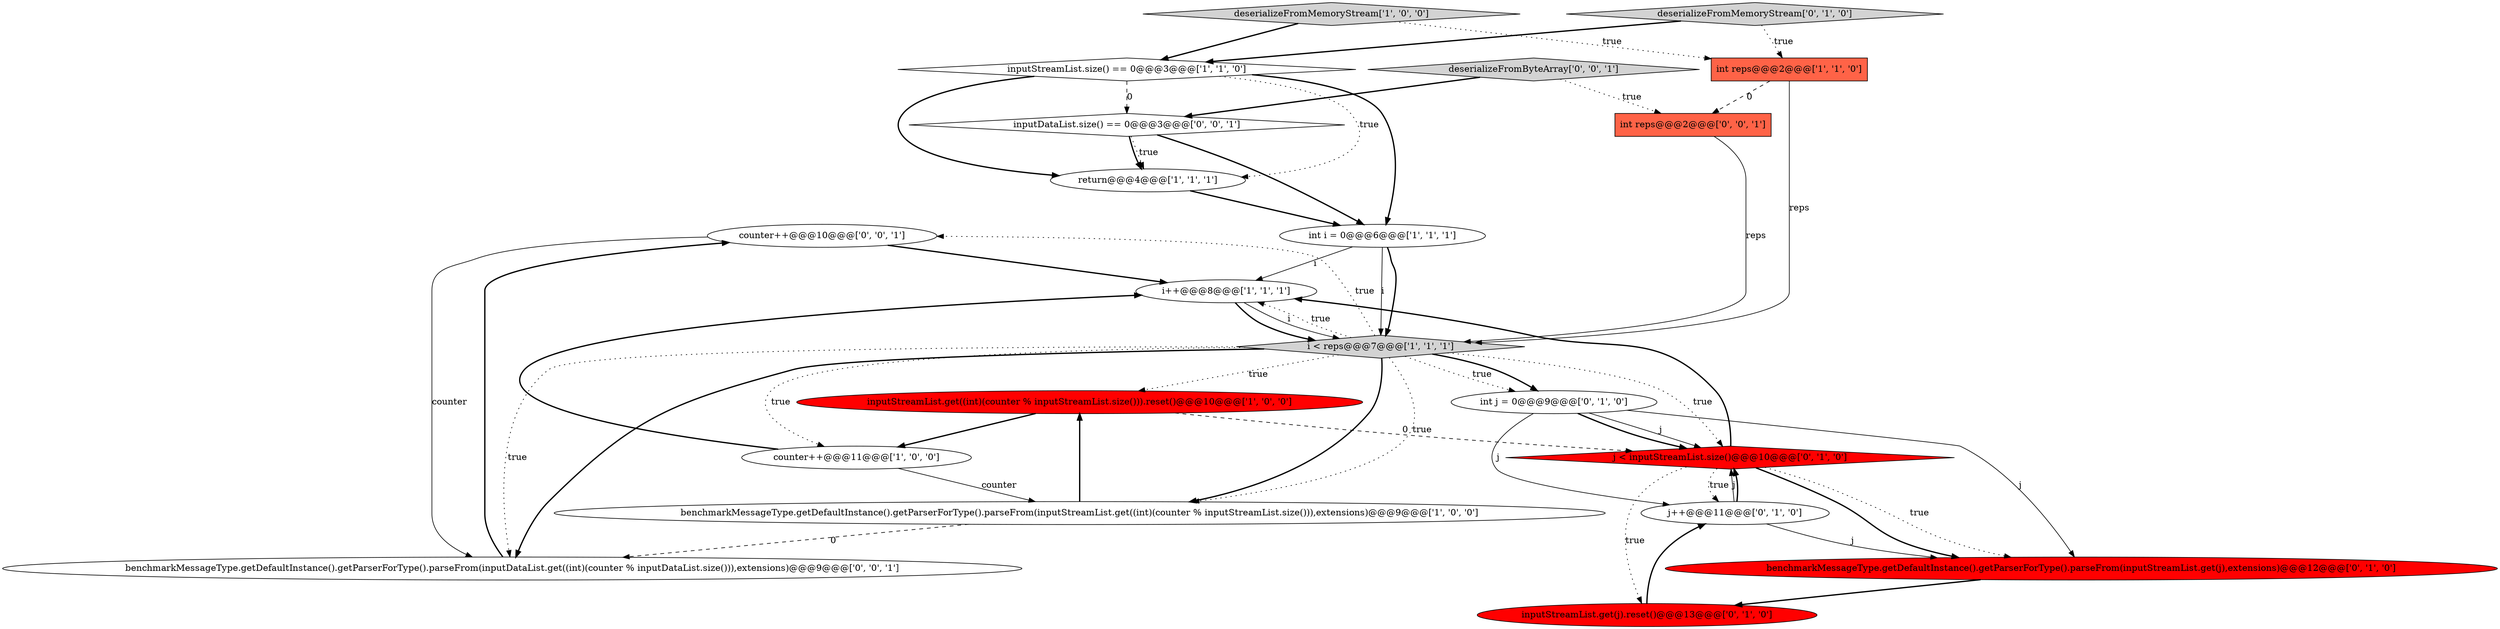 digraph {
18 [style = filled, label = "counter++@@@10@@@['0', '0', '1']", fillcolor = white, shape = ellipse image = "AAA0AAABBB3BBB"];
3 [style = filled, label = "deserializeFromMemoryStream['1', '0', '0']", fillcolor = lightgray, shape = diamond image = "AAA0AAABBB1BBB"];
13 [style = filled, label = "deserializeFromMemoryStream['0', '1', '0']", fillcolor = lightgray, shape = diamond image = "AAA0AAABBB2BBB"];
0 [style = filled, label = "int i = 0@@@6@@@['1', '1', '1']", fillcolor = white, shape = ellipse image = "AAA0AAABBB1BBB"];
19 [style = filled, label = "inputDataList.size() == 0@@@3@@@['0', '0', '1']", fillcolor = white, shape = diamond image = "AAA0AAABBB3BBB"];
5 [style = filled, label = "inputStreamList.get((int)(counter % inputStreamList.size())).reset()@@@10@@@['1', '0', '0']", fillcolor = red, shape = ellipse image = "AAA1AAABBB1BBB"];
4 [style = filled, label = "i++@@@8@@@['1', '1', '1']", fillcolor = white, shape = ellipse image = "AAA0AAABBB1BBB"];
7 [style = filled, label = "benchmarkMessageType.getDefaultInstance().getParserForType().parseFrom(inputStreamList.get((int)(counter % inputStreamList.size())),extensions)@@@9@@@['1', '0', '0']", fillcolor = white, shape = ellipse image = "AAA0AAABBB1BBB"];
16 [style = filled, label = "int reps@@@2@@@['0', '0', '1']", fillcolor = tomato, shape = box image = "AAA0AAABBB3BBB"];
14 [style = filled, label = "inputStreamList.get(j).reset()@@@13@@@['0', '1', '0']", fillcolor = red, shape = ellipse image = "AAA1AAABBB2BBB"];
9 [style = filled, label = "i < reps@@@7@@@['1', '1', '1']", fillcolor = lightgray, shape = diamond image = "AAA0AAABBB1BBB"];
6 [style = filled, label = "return@@@4@@@['1', '1', '1']", fillcolor = white, shape = ellipse image = "AAA0AAABBB1BBB"];
1 [style = filled, label = "counter++@@@11@@@['1', '0', '0']", fillcolor = white, shape = ellipse image = "AAA0AAABBB1BBB"];
20 [style = filled, label = "deserializeFromByteArray['0', '0', '1']", fillcolor = lightgray, shape = diamond image = "AAA0AAABBB3BBB"];
2 [style = filled, label = "int reps@@@2@@@['1', '1', '0']", fillcolor = tomato, shape = box image = "AAA0AAABBB1BBB"];
12 [style = filled, label = "j < inputStreamList.size()@@@10@@@['0', '1', '0']", fillcolor = red, shape = diamond image = "AAA1AAABBB2BBB"];
8 [style = filled, label = "inputStreamList.size() == 0@@@3@@@['1', '1', '0']", fillcolor = white, shape = diamond image = "AAA0AAABBB1BBB"];
17 [style = filled, label = "benchmarkMessageType.getDefaultInstance().getParserForType().parseFrom(inputDataList.get((int)(counter % inputDataList.size())),extensions)@@@9@@@['0', '0', '1']", fillcolor = white, shape = ellipse image = "AAA0AAABBB3BBB"];
15 [style = filled, label = "benchmarkMessageType.getDefaultInstance().getParserForType().parseFrom(inputStreamList.get(j),extensions)@@@12@@@['0', '1', '0']", fillcolor = red, shape = ellipse image = "AAA1AAABBB2BBB"];
11 [style = filled, label = "int j = 0@@@9@@@['0', '1', '0']", fillcolor = white, shape = ellipse image = "AAA0AAABBB2BBB"];
10 [style = filled, label = "j++@@@11@@@['0', '1', '0']", fillcolor = white, shape = ellipse image = "AAA0AAABBB2BBB"];
0->9 [style = solid, label="i"];
4->9 [style = bold, label=""];
4->9 [style = solid, label="i"];
8->19 [style = dashed, label="0"];
1->4 [style = bold, label=""];
9->12 [style = dotted, label="true"];
0->9 [style = bold, label=""];
5->12 [style = dashed, label="0"];
9->11 [style = bold, label=""];
15->14 [style = bold, label=""];
7->17 [style = dashed, label="0"];
10->15 [style = solid, label="j"];
10->12 [style = solid, label="j"];
9->11 [style = dotted, label="true"];
9->17 [style = dotted, label="true"];
18->17 [style = solid, label="counter"];
2->9 [style = solid, label="reps"];
12->15 [style = bold, label=""];
12->15 [style = dotted, label="true"];
14->10 [style = bold, label=""];
9->17 [style = bold, label=""];
8->6 [style = bold, label=""];
6->0 [style = bold, label=""];
11->12 [style = bold, label=""];
0->4 [style = solid, label="i"];
9->7 [style = bold, label=""];
19->6 [style = bold, label=""];
11->12 [style = solid, label="j"];
20->16 [style = dotted, label="true"];
19->0 [style = bold, label=""];
1->7 [style = solid, label="counter"];
8->0 [style = bold, label=""];
13->2 [style = dotted, label="true"];
12->14 [style = dotted, label="true"];
5->1 [style = bold, label=""];
7->5 [style = bold, label=""];
8->6 [style = dotted, label="true"];
18->4 [style = bold, label=""];
12->10 [style = dotted, label="true"];
12->4 [style = bold, label=""];
10->12 [style = bold, label=""];
3->8 [style = bold, label=""];
2->16 [style = dashed, label="0"];
9->1 [style = dotted, label="true"];
9->4 [style = dotted, label="true"];
11->10 [style = solid, label="j"];
9->18 [style = dotted, label="true"];
19->6 [style = dotted, label="true"];
9->7 [style = dotted, label="true"];
13->8 [style = bold, label=""];
20->19 [style = bold, label=""];
11->15 [style = solid, label="j"];
16->9 [style = solid, label="reps"];
17->18 [style = bold, label=""];
3->2 [style = dotted, label="true"];
9->5 [style = dotted, label="true"];
}
